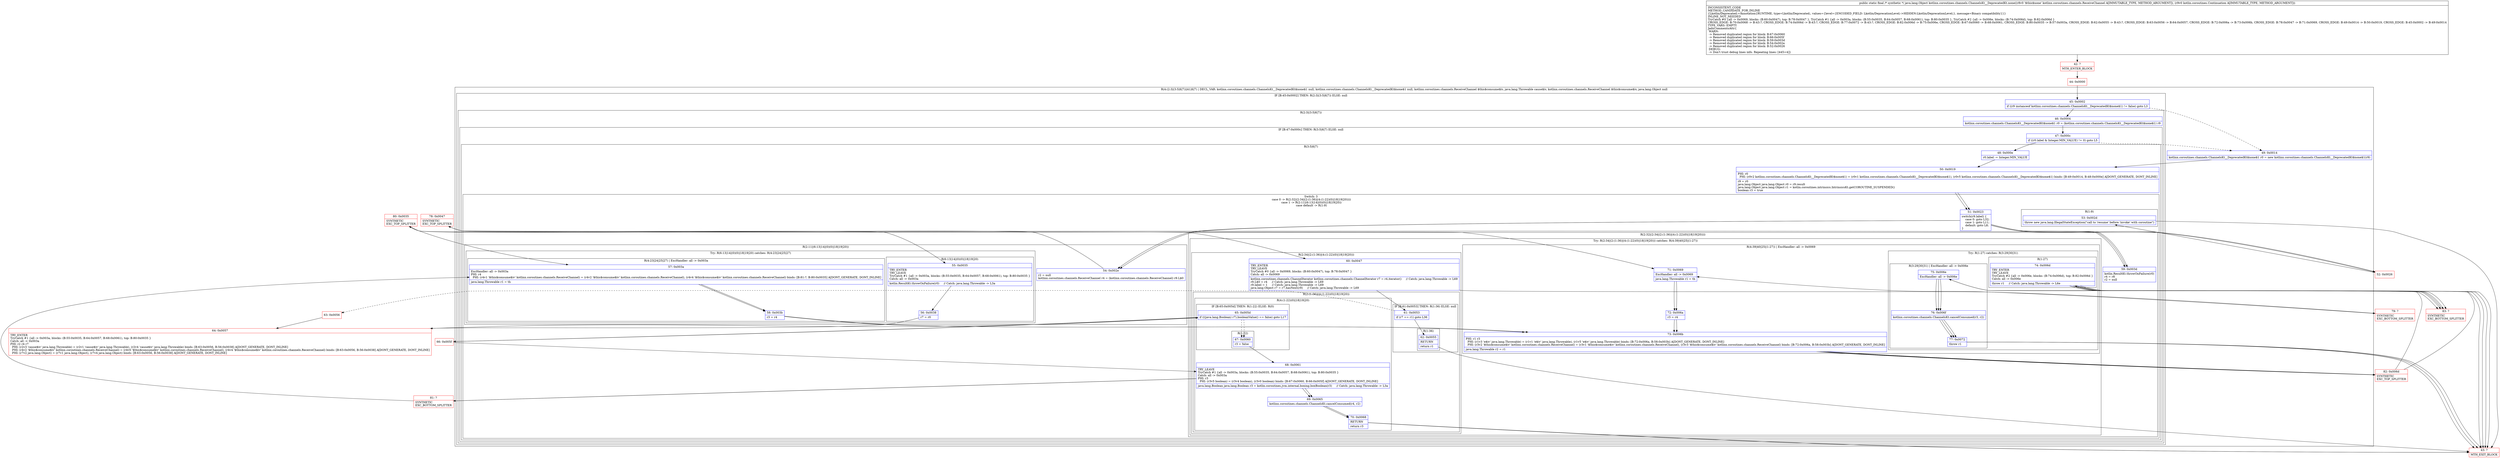 digraph "CFG forkotlinx.coroutines.channels.ChannelsKt__DeprecatedKt.none(Lkotlinx\/coroutines\/channels\/ReceiveChannel;Lkotlin\/coroutines\/Continuation;)Ljava\/lang\/Object;" {
subgraph cluster_Region_1775772712 {
label = "R(4:(2:3|(3:5|6|7))|41|6|7) | DECL_VAR: kotlinx.coroutines.channels.ChannelsKt__DeprecatedKt$none$1 null, kotlinx.coroutines.channels.ChannelsKt__DeprecatedKt$none$1 null, kotlinx.coroutines.channels.ReceiveChannel $this$consume$iv, java.lang.Throwable cause$iv, kotlinx.coroutines.channels.ReceiveChannel $this$consume$iv, java.lang.Object null\l";
node [shape=record,color=blue];
subgraph cluster_IfRegion_1517837071 {
label = "IF [B:45:0x0002] THEN: R(2:3|(3:5|6|7)) ELSE: null";
node [shape=record,color=blue];
Node_45 [shape=record,label="{45\:\ 0x0002|if ((r9 instanceof kotlinx.coroutines.channels.ChannelsKt__DeprecatedKt$none$1) != false) goto L3\l}"];
subgraph cluster_Region_2121949668 {
label = "R(2:3|(3:5|6|7))";
node [shape=record,color=blue];
Node_46 [shape=record,label="{46\:\ 0x0004|kotlinx.coroutines.channels.ChannelsKt__DeprecatedKt$none$1 r0 = (kotlinx.coroutines.channels.ChannelsKt__DeprecatedKt$none$1) r9\l}"];
subgraph cluster_IfRegion_646492121 {
label = "IF [B:47:0x000c] THEN: R(3:5|6|7) ELSE: null";
node [shape=record,color=blue];
Node_47 [shape=record,label="{47\:\ 0x000c|if ((r0.label & Integer.MIN_VALUE) != 0) goto L5\l}"];
subgraph cluster_Region_1226710910 {
label = "R(3:5|6|7)";
node [shape=record,color=blue];
Node_48 [shape=record,label="{48\:\ 0x000e|r0.label \-= Integer.MIN_VALUE\l}"];
Node_50 [shape=record,label="{50\:\ 0x0019|PHI: r0 \l  PHI: (r0v2 kotlinx.coroutines.channels.ChannelsKt__DeprecatedKt$none$1) = (r0v1 kotlinx.coroutines.channels.ChannelsKt__DeprecatedKt$none$1), (r0v5 kotlinx.coroutines.channels.ChannelsKt__DeprecatedKt$none$1) binds: [B:49:0x0014, B:48:0x000e] A[DONT_GENERATE, DONT_INLINE]\l|r9 = r0\ljava.lang.Object java.lang.Object r0 = r9.result\ljava.lang.Object java.lang.Object r1 = kotlin.coroutines.intrinsics.IntrinsicsKt.getCOROUTINE_SUSPENDED()\lboolean r3 = true\l}"];
subgraph cluster_SwitchRegion_1229239753 {
label = "Switch: 3
 case 0 -> R(2:32|(2:34|(2:(1:36)|(4:(1:22)(0)|18|19|20))))
 case 1 -> R(2:11|(6:13|14|(0)(0)|18|19|20))
 case default -> R(1:9)";
node [shape=record,color=blue];
Node_51 [shape=record,label="{51\:\ 0x0023|switch(r9.label) \{\l    case 0: goto L32;\l    case 1: goto L11;\l    default: goto L8;\l\}\l}"];
subgraph cluster_Region_429331380 {
label = "R(2:32|(2:34|(2:(1:36)|(4:(1:22)(0)|18|19|20))))";
node [shape=record,color=blue];
Node_59 [shape=record,label="{59\:\ 0x003d|kotlin.ResultKt.throwOnFailure(r0)\lr4 = r8\lr2 = null\l}"];
subgraph cluster_TryCatchRegion_98500219 {
label = "Try: R(2:34|(2:(1:36)|(4:(1:22)(0)|18|19|20))) catches: R(4:39|40|25|(1:27))";
node [shape=record,color=blue];
subgraph cluster_Region_1637163437 {
label = "R(2:34|(2:(1:36)|(4:(1:22)(0)|18|19|20)))";
node [shape=record,color=blue];
Node_60 [shape=record,label="{60\:\ 0x0047|TRY_ENTER\lTRY_LEAVE\lTryCatch #0 \{all \-\> 0x0069, blocks: (B:60:0x0047), top: B:78:0x0047 \}\lCatch: all \-\> 0x0069\l|kotlinx.coroutines.channels.ChannelIterator kotlinx.coroutines.channels.ChannelIterator r7 = r4.iterator()     \/\/ Catch: java.lang.Throwable \-\> L69\lr9.L$0 = r4     \/\/ Catch: java.lang.Throwable \-\> L69\lr9.label = 1     \/\/ Catch: java.lang.Throwable \-\> L69\ljava.lang.Object r7 = r7.hasNext(r9)     \/\/ Catch: java.lang.Throwable \-\> L69\l}"];
subgraph cluster_Region_912832659 {
label = "R(2:(1:36)|(4:(1:22)(0)|18|19|20))";
node [shape=record,color=blue];
subgraph cluster_IfRegion_1978111657 {
label = "IF [B:61:0x0053] THEN: R(1:36) ELSE: null";
node [shape=record,color=blue];
Node_61 [shape=record,label="{61\:\ 0x0053|if (r7 == r1) goto L36\l}"];
subgraph cluster_Region_140165677 {
label = "R(1:36)";
node [shape=record,color=blue];
Node_62 [shape=record,label="{62\:\ 0x0055|RETURN\l|return r1\l}"];
}
}
subgraph cluster_Region_1188197036 {
label = "R(4:(1:22)(0)|18|19|20)";
node [shape=record,color=blue];
subgraph cluster_IfRegion_785395058 {
label = "IF [B:65:0x005d] THEN: R(1:22) ELSE: R(0)";
node [shape=record,color=blue];
Node_65 [shape=record,label="{65\:\ 0x005d|if (((java.lang.Boolean) r7).booleanValue() == false) goto L17\l}"];
subgraph cluster_Region_703687201 {
label = "R(1:22)";
node [shape=record,color=blue];
Node_67 [shape=record,label="{67\:\ 0x0060|r3 = false\l}"];
}
subgraph cluster_Region_1296410902 {
label = "R(0)";
node [shape=record,color=blue];
}
}
Node_68 [shape=record,label="{68\:\ 0x0061|TRY_LEAVE\lTryCatch #1 \{all \-\> 0x003a, blocks: (B:55:0x0035, B:64:0x0057, B:68:0x0061), top: B:80:0x0035 \}\lCatch: all \-\> 0x003a\lPHI: r3 \l  PHI: (r3v5 boolean) = (r3v4 boolean), (r3v0 boolean) binds: [B:67:0x0060, B:66:0x005f] A[DONT_GENERATE, DONT_INLINE]\l|java.lang.Boolean java.lang.Boolean r3 = kotlin.coroutines.jvm.internal.boxing.boxBoolean(r3)     \/\/ Catch: java.lang.Throwable \-\> L3a\l}"];
Node_69 [shape=record,label="{69\:\ 0x0065|kotlinx.coroutines.channels.ChannelsKt.cancelConsumed(r4, r2)\l}"];
Node_70 [shape=record,label="{70\:\ 0x0068|RETURN\l|return r3\l}"];
}
}
}
subgraph cluster_Region_264889857 {
label = "R(4:39|40|25|(1:27)) | ExcHandler: all \-\> 0x0069\l";
node [shape=record,color=blue];
Node_71 [shape=record,label="{71\:\ 0x0069|ExcHandler: all \-\> 0x0069\l|java.lang.Throwable r1 = th\l}"];
Node_72 [shape=record,label="{72\:\ 0x006a|r3 = r4\l}"];
Node_73 [shape=record,label="{73\:\ 0x006b|PHI: r1 r3 \l  PHI: (r1v3 'e$iv' java.lang.Throwable) = (r1v1 'e$iv' java.lang.Throwable), (r1v5 'e$iv' java.lang.Throwable) binds: [B:72:0x006a, B:58:0x003b] A[DONT_GENERATE, DONT_INLINE]\l  PHI: (r3v2 '$this$consume$iv' kotlinx.coroutines.channels.ReceiveChannel) = (r3v1 '$this$consume$iv' kotlinx.coroutines.channels.ReceiveChannel), (r3v3 '$this$consume$iv' kotlinx.coroutines.channels.ReceiveChannel) binds: [B:72:0x006a, B:58:0x003b] A[DONT_GENERATE, DONT_INLINE]\l|java.lang.Throwable r2 = r1\l}"];
subgraph cluster_TryCatchRegion_1058716643 {
label = "Try: R(1:27) catches: R(3:29|30|31)";
node [shape=record,color=blue];
subgraph cluster_Region_1279598771 {
label = "R(1:27)";
node [shape=record,color=blue];
Node_74 [shape=record,label="{74\:\ 0x006d|TRY_ENTER\lTRY_LEAVE\lTryCatch #2 \{all \-\> 0x006e, blocks: (B:74:0x006d), top: B:82:0x006d \}\lCatch: all \-\> 0x006e\l|throw r1     \/\/ Catch: java.lang.Throwable \-\> L6e\l}"];
}
subgraph cluster_Region_1943981575 {
label = "R(3:29|30|31) | ExcHandler: all \-\> 0x006e\l";
node [shape=record,color=blue];
Node_75 [shape=record,label="{75\:\ 0x006e|ExcHandler: all \-\> 0x006e\l}"];
Node_76 [shape=record,label="{76\:\ 0x006f|kotlinx.coroutines.channels.ChannelsKt.cancelConsumed(r3, r2)\l}"];
Node_77 [shape=record,label="{77\:\ 0x0072|throw r1\l}"];
}
}
}
}
}
subgraph cluster_Region_1280121146 {
label = "R(2:11|(6:13|14|(0)(0)|18|19|20))";
node [shape=record,color=blue];
Node_54 [shape=record,label="{54\:\ 0x002e|r2 = null\lkotlinx.coroutines.channels.ReceiveChannel r4 = (kotlinx.coroutines.channels.ReceiveChannel) r9.L$0\l}"];
subgraph cluster_TryCatchRegion_1674653684 {
label = "Try: R(6:13|14|(0)(0)|18|19|20) catches: R(4:23|24|25|27)";
node [shape=record,color=blue];
subgraph cluster_Region_1372045666 {
label = "R(6:13|14|(0)(0)|18|19|20)";
node [shape=record,color=blue];
Node_55 [shape=record,label="{55\:\ 0x0035|TRY_ENTER\lTRY_LEAVE\lTryCatch #1 \{all \-\> 0x003a, blocks: (B:55:0x0035, B:64:0x0057, B:68:0x0061), top: B:80:0x0035 \}\lCatch: all \-\> 0x003a\l|kotlin.ResultKt.throwOnFailure(r0)     \/\/ Catch: java.lang.Throwable \-\> L3a\l}"];
Node_56 [shape=record,label="{56\:\ 0x0038|r7 = r0\l}"];
subgraph cluster_IfRegion_54278017 {
label = "IF [B:65:0x005d] THEN: R(0) ELSE: R(0)";
node [shape=record,color=blue];
Node_65 [shape=record,label="{65\:\ 0x005d|if (((java.lang.Boolean) r7).booleanValue() == false) goto L17\l}"];
subgraph cluster_Region_1771258278 {
label = "R(0)";
node [shape=record,color=blue];
}
subgraph cluster_Region_213296287 {
label = "R(0)";
node [shape=record,color=blue];
}
}
Node_68 [shape=record,label="{68\:\ 0x0061|TRY_LEAVE\lTryCatch #1 \{all \-\> 0x003a, blocks: (B:55:0x0035, B:64:0x0057, B:68:0x0061), top: B:80:0x0035 \}\lCatch: all \-\> 0x003a\lPHI: r3 \l  PHI: (r3v5 boolean) = (r3v4 boolean), (r3v0 boolean) binds: [B:67:0x0060, B:66:0x005f] A[DONT_GENERATE, DONT_INLINE]\l|java.lang.Boolean java.lang.Boolean r3 = kotlin.coroutines.jvm.internal.boxing.boxBoolean(r3)     \/\/ Catch: java.lang.Throwable \-\> L3a\l}"];
Node_69 [shape=record,label="{69\:\ 0x0065|kotlinx.coroutines.channels.ChannelsKt.cancelConsumed(r4, r2)\l}"];
Node_70 [shape=record,label="{70\:\ 0x0068|RETURN\l|return r3\l}"];
}
subgraph cluster_Region_1373378175 {
label = "R(4:23|24|25|27) | ExcHandler: all \-\> 0x003a\l";
node [shape=record,color=blue];
Node_57 [shape=record,label="{57\:\ 0x003a|ExcHandler: all \-\> 0x003a\lPHI: r4 \l  PHI: (r4v1 '$this$consume$iv' kotlinx.coroutines.channels.ReceiveChannel) = (r4v2 '$this$consume$iv' kotlinx.coroutines.channels.ReceiveChannel), (r4v4 '$this$consume$iv' kotlinx.coroutines.channels.ReceiveChannel) binds: [B:81:?, B:80:0x0035] A[DONT_GENERATE, DONT_INLINE]\l|java.lang.Throwable r1 = th\l}"];
Node_58 [shape=record,label="{58\:\ 0x003b|r3 = r4\l}"];
Node_73 [shape=record,label="{73\:\ 0x006b|PHI: r1 r3 \l  PHI: (r1v3 'e$iv' java.lang.Throwable) = (r1v1 'e$iv' java.lang.Throwable), (r1v5 'e$iv' java.lang.Throwable) binds: [B:72:0x006a, B:58:0x003b] A[DONT_GENERATE, DONT_INLINE]\l  PHI: (r3v2 '$this$consume$iv' kotlinx.coroutines.channels.ReceiveChannel) = (r3v1 '$this$consume$iv' kotlinx.coroutines.channels.ReceiveChannel), (r3v3 '$this$consume$iv' kotlinx.coroutines.channels.ReceiveChannel) binds: [B:72:0x006a, B:58:0x003b] A[DONT_GENERATE, DONT_INLINE]\l|java.lang.Throwable r2 = r1\l}"];
Node_74 [shape=record,label="{74\:\ 0x006d|TRY_ENTER\lTRY_LEAVE\lTryCatch #2 \{all \-\> 0x006e, blocks: (B:74:0x006d), top: B:82:0x006d \}\lCatch: all \-\> 0x006e\l|throw r1     \/\/ Catch: java.lang.Throwable \-\> L6e\l}"];
}
}
}
subgraph cluster_Region_1727173746 {
label = "R(1:9)";
node [shape=record,color=blue];
Node_53 [shape=record,label="{53\:\ 0x002d|throw new java.lang.IllegalStateException(\"call to 'resume' before 'invoke' with coroutine\")\l}"];
}
}
}
}
}
}
Node_49 [shape=record,label="{49\:\ 0x0014|kotlinx.coroutines.channels.ChannelsKt__DeprecatedKt$none$1 r0 = new kotlinx.coroutines.channels.ChannelsKt__DeprecatedKt$none$1(r9)\l}"];
Node_50 [shape=record,label="{50\:\ 0x0019|PHI: r0 \l  PHI: (r0v2 kotlinx.coroutines.channels.ChannelsKt__DeprecatedKt$none$1) = (r0v1 kotlinx.coroutines.channels.ChannelsKt__DeprecatedKt$none$1), (r0v5 kotlinx.coroutines.channels.ChannelsKt__DeprecatedKt$none$1) binds: [B:49:0x0014, B:48:0x000e] A[DONT_GENERATE, DONT_INLINE]\l|r9 = r0\ljava.lang.Object java.lang.Object r0 = r9.result\ljava.lang.Object java.lang.Object r1 = kotlin.coroutines.intrinsics.IntrinsicsKt.getCOROUTINE_SUSPENDED()\lboolean r3 = true\l}"];
subgraph cluster_SwitchRegion_1964050978 {
label = "Switch: 0";
node [shape=record,color=blue];
Node_51 [shape=record,label="{51\:\ 0x0023|switch(r9.label) \{\l    case 0: goto L32;\l    case 1: goto L11;\l    default: goto L8;\l\}\l}"];
}
}
subgraph cluster_Region_1373378175 {
label = "R(4:23|24|25|27) | ExcHandler: all \-\> 0x003a\l";
node [shape=record,color=blue];
Node_57 [shape=record,label="{57\:\ 0x003a|ExcHandler: all \-\> 0x003a\lPHI: r4 \l  PHI: (r4v1 '$this$consume$iv' kotlinx.coroutines.channels.ReceiveChannel) = (r4v2 '$this$consume$iv' kotlinx.coroutines.channels.ReceiveChannel), (r4v4 '$this$consume$iv' kotlinx.coroutines.channels.ReceiveChannel) binds: [B:81:?, B:80:0x0035] A[DONT_GENERATE, DONT_INLINE]\l|java.lang.Throwable r1 = th\l}"];
Node_58 [shape=record,label="{58\:\ 0x003b|r3 = r4\l}"];
Node_73 [shape=record,label="{73\:\ 0x006b|PHI: r1 r3 \l  PHI: (r1v3 'e$iv' java.lang.Throwable) = (r1v1 'e$iv' java.lang.Throwable), (r1v5 'e$iv' java.lang.Throwable) binds: [B:72:0x006a, B:58:0x003b] A[DONT_GENERATE, DONT_INLINE]\l  PHI: (r3v2 '$this$consume$iv' kotlinx.coroutines.channels.ReceiveChannel) = (r3v1 '$this$consume$iv' kotlinx.coroutines.channels.ReceiveChannel), (r3v3 '$this$consume$iv' kotlinx.coroutines.channels.ReceiveChannel) binds: [B:72:0x006a, B:58:0x003b] A[DONT_GENERATE, DONT_INLINE]\l|java.lang.Throwable r2 = r1\l}"];
Node_74 [shape=record,label="{74\:\ 0x006d|TRY_ENTER\lTRY_LEAVE\lTryCatch #2 \{all \-\> 0x006e, blocks: (B:74:0x006d), top: B:82:0x006d \}\lCatch: all \-\> 0x006e\l|throw r1     \/\/ Catch: java.lang.Throwable \-\> L6e\l}"];
}
subgraph cluster_Region_264889857 {
label = "R(4:39|40|25|(1:27)) | ExcHandler: all \-\> 0x0069\l";
node [shape=record,color=blue];
Node_71 [shape=record,label="{71\:\ 0x0069|ExcHandler: all \-\> 0x0069\l|java.lang.Throwable r1 = th\l}"];
Node_72 [shape=record,label="{72\:\ 0x006a|r3 = r4\l}"];
Node_73 [shape=record,label="{73\:\ 0x006b|PHI: r1 r3 \l  PHI: (r1v3 'e$iv' java.lang.Throwable) = (r1v1 'e$iv' java.lang.Throwable), (r1v5 'e$iv' java.lang.Throwable) binds: [B:72:0x006a, B:58:0x003b] A[DONT_GENERATE, DONT_INLINE]\l  PHI: (r3v2 '$this$consume$iv' kotlinx.coroutines.channels.ReceiveChannel) = (r3v1 '$this$consume$iv' kotlinx.coroutines.channels.ReceiveChannel), (r3v3 '$this$consume$iv' kotlinx.coroutines.channels.ReceiveChannel) binds: [B:72:0x006a, B:58:0x003b] A[DONT_GENERATE, DONT_INLINE]\l|java.lang.Throwable r2 = r1\l}"];
subgraph cluster_TryCatchRegion_1058716643 {
label = "Try: R(1:27) catches: R(3:29|30|31)";
node [shape=record,color=blue];
subgraph cluster_Region_1279598771 {
label = "R(1:27)";
node [shape=record,color=blue];
Node_74 [shape=record,label="{74\:\ 0x006d|TRY_ENTER\lTRY_LEAVE\lTryCatch #2 \{all \-\> 0x006e, blocks: (B:74:0x006d), top: B:82:0x006d \}\lCatch: all \-\> 0x006e\l|throw r1     \/\/ Catch: java.lang.Throwable \-\> L6e\l}"];
}
subgraph cluster_Region_1943981575 {
label = "R(3:29|30|31) | ExcHandler: all \-\> 0x006e\l";
node [shape=record,color=blue];
Node_75 [shape=record,label="{75\:\ 0x006e|ExcHandler: all \-\> 0x006e\l}"];
Node_76 [shape=record,label="{76\:\ 0x006f|kotlinx.coroutines.channels.ChannelsKt.cancelConsumed(r3, r2)\l}"];
Node_77 [shape=record,label="{77\:\ 0x0072|throw r1\l}"];
}
}
}
subgraph cluster_Region_1943981575 {
label = "R(3:29|30|31) | ExcHandler: all \-\> 0x006e\l";
node [shape=record,color=blue];
Node_75 [shape=record,label="{75\:\ 0x006e|ExcHandler: all \-\> 0x006e\l}"];
Node_76 [shape=record,label="{76\:\ 0x006f|kotlinx.coroutines.channels.ChannelsKt.cancelConsumed(r3, r2)\l}"];
Node_77 [shape=record,label="{77\:\ 0x0072|throw r1\l}"];
}
Node_42 [shape=record,color=red,label="{42\:\ ?|MTH_ENTER_BLOCK\l}"];
Node_44 [shape=record,color=red,label="{44\:\ 0x0000}"];
Node_52 [shape=record,color=red,label="{52\:\ 0x0026}"];
Node_43 [shape=record,color=red,label="{43\:\ ?|MTH_EXIT_BLOCK\l}"];
Node_80 [shape=record,color=red,label="{80\:\ 0x0035|SYNTHETIC\lEXC_TOP_SPLITTER\l}"];
Node_64 [shape=record,color=red,label="{64\:\ 0x0057|TRY_ENTER\lTryCatch #1 \{all \-\> 0x003a, blocks: (B:55:0x0035, B:64:0x0057, B:68:0x0061), top: B:80:0x0035 \}\lCatch: all \-\> 0x003a\lPHI: r2 r4 r7 \l  PHI: (r2v3 'cause$iv' java.lang.Throwable) = (r2v1 'cause$iv' java.lang.Throwable), (r2v4 'cause$iv' java.lang.Throwable) binds: [B:63:0x0056, B:56:0x0038] A[DONT_GENERATE, DONT_INLINE]\l  PHI: (r4v2 '$this$consume$iv' kotlinx.coroutines.channels.ReceiveChannel) = (r4v0 '$this$consume$iv' kotlinx.coroutines.channels.ReceiveChannel), (r4v4 '$this$consume$iv' kotlinx.coroutines.channels.ReceiveChannel) binds: [B:63:0x0056, B:56:0x0038] A[DONT_GENERATE, DONT_INLINE]\l  PHI: (r7v2 java.lang.Object) = (r7v1 java.lang.Object), (r7v4 java.lang.Object) binds: [B:63:0x0056, B:56:0x0038] A[DONT_GENERATE, DONT_INLINE]\l}"];
Node_66 [shape=record,color=red,label="{66\:\ 0x005f}"];
Node_81 [shape=record,color=red,label="{81\:\ ?|SYNTHETIC\lEXC_BOTTOM_SPLITTER\l}"];
Node_82 [shape=record,color=red,label="{82\:\ 0x006d|SYNTHETIC\lEXC_TOP_SPLITTER\l}"];
Node_83 [shape=record,color=red,label="{83\:\ ?|SYNTHETIC\lEXC_BOTTOM_SPLITTER\l}"];
Node_78 [shape=record,color=red,label="{78\:\ 0x0047|SYNTHETIC\lEXC_TOP_SPLITTER\l}"];
Node_63 [shape=record,color=red,label="{63\:\ 0x0056}"];
Node_79 [shape=record,color=red,label="{79\:\ ?|SYNTHETIC\lEXC_BOTTOM_SPLITTER\l}"];
MethodNode[shape=record,label="{public static final \/* synthetic *\/ java.lang.Object kotlinx.coroutines.channels.ChannelsKt__DeprecatedKt.none((r8v0 '$this$none' kotlinx.coroutines.channels.ReceiveChannel A[IMMUTABLE_TYPE, METHOD_ARGUMENT]), (r9v0 kotlin.coroutines.Continuation A[IMMUTABLE_TYPE, METHOD_ARGUMENT]))  | INCONSISTENT_CODE\lMETHOD_CANDIDATE_FOR_INLINE\l\{Lkotlin\/Deprecated;=Annotation\{RUNTIME, type=Lkotlin\/Deprecated;, values=\{level=\{ENCODED_FIELD: Lkotlin\/DeprecationLevel;\-\>HIDDEN:Lkotlin\/DeprecationLevel;\}, message=Binary compatibility\}\}\}\lINLINE_NOT_NEEDED\lTryCatch #0 \{all \-\> 0x0069, blocks: (B:60:0x0047), top: B:78:0x0047 \}, TryCatch #1 \{all \-\> 0x003a, blocks: (B:55:0x0035, B:64:0x0057, B:68:0x0061), top: B:80:0x0035 \}, TryCatch #2 \{all \-\> 0x006e, blocks: (B:74:0x006d), top: B:82:0x006d \}\lCROSS_EDGE: B:70:0x0068 \-\> B:43:?, CROSS_EDGE: B:74:0x006d \-\> B:43:?, CROSS_EDGE: B:77:0x0072 \-\> B:43:?, CROSS_EDGE: B:82:0x006d \-\> B:75:0x006e, CROSS_EDGE: B:67:0x0060 \-\> B:68:0x0061, CROSS_EDGE: B:80:0x0035 \-\> B:57:0x003a, CROSS_EDGE: B:62:0x0055 \-\> B:43:?, CROSS_EDGE: B:63:0x0056 \-\> B:64:0x0057, CROSS_EDGE: B:72:0x006a \-\> B:73:0x006b, CROSS_EDGE: B:78:0x0047 \-\> B:71:0x0069, CROSS_EDGE: B:49:0x0014 \-\> B:50:0x0019, CROSS_EDGE: B:45:0x0002 \-\> B:49:0x0014\lTYPE_VARS: EMPTY\lJadxCommentsAttr\{\l WARN: \l \-\> Removed duplicated region for block: B:67:0x0060 \l \-\> Removed duplicated region for block: B:66:0x005f \l \-\> Removed duplicated region for block: B:59:0x003d \l \-\> Removed duplicated region for block: B:54:0x002e \l \-\> Removed duplicated region for block: B:52:0x0026 \l DEBUG: \l \-\> Don't trust debug lines info. Repeating lines: [445=4]\}\l}"];
MethodNode -> Node_42;Node_45 -> Node_46;
Node_45 -> Node_49[style=dashed];
Node_46 -> Node_47;
Node_47 -> Node_48;
Node_47 -> Node_49[style=dashed];
Node_48 -> Node_50;
Node_50 -> Node_51;
Node_51 -> Node_52;
Node_51 -> Node_54;
Node_51 -> Node_59;
Node_59 -> Node_78;
Node_60 -> Node_61;
Node_60 -> Node_79;
Node_61 -> Node_62;
Node_61 -> Node_63[style=dashed];
Node_62 -> Node_43;
Node_65 -> Node_66;
Node_65 -> Node_67[style=dashed];
Node_67 -> Node_68;
Node_68 -> Node_69;
Node_68 -> Node_81;
Node_69 -> Node_70;
Node_70 -> Node_43;
Node_71 -> Node_72;
Node_72 -> Node_73;
Node_73 -> Node_82;
Node_74 -> Node_43;
Node_74 -> Node_83;
Node_75 -> Node_76;
Node_76 -> Node_77;
Node_77 -> Node_43;
Node_54 -> Node_80;
Node_55 -> Node_56;
Node_56 -> Node_64;
Node_65 -> Node_66;
Node_65 -> Node_67[style=dashed];
Node_68 -> Node_69;
Node_68 -> Node_81;
Node_69 -> Node_70;
Node_70 -> Node_43;
Node_57 -> Node_58;
Node_58 -> Node_73;
Node_73 -> Node_82;
Node_74 -> Node_43;
Node_74 -> Node_83;
Node_53 -> Node_43;
Node_49 -> Node_50;
Node_50 -> Node_51;
Node_51 -> Node_52;
Node_51 -> Node_54;
Node_51 -> Node_59;
Node_57 -> Node_58;
Node_58 -> Node_73;
Node_73 -> Node_82;
Node_74 -> Node_43;
Node_74 -> Node_83;
Node_71 -> Node_72;
Node_72 -> Node_73;
Node_73 -> Node_82;
Node_74 -> Node_43;
Node_74 -> Node_83;
Node_75 -> Node_76;
Node_76 -> Node_77;
Node_77 -> Node_43;
Node_75 -> Node_76;
Node_76 -> Node_77;
Node_77 -> Node_43;
Node_42 -> Node_44;
Node_44 -> Node_45;
Node_52 -> Node_53;
Node_80 -> Node_55;
Node_80 -> Node_57;
Node_64 -> Node_65;
Node_66 -> Node_68;
Node_81 -> Node_57;
Node_82 -> Node_74;
Node_82 -> Node_75;
Node_83 -> Node_75;
Node_78 -> Node_60;
Node_78 -> Node_71;
Node_63 -> Node_64;
Node_79 -> Node_71;
}

